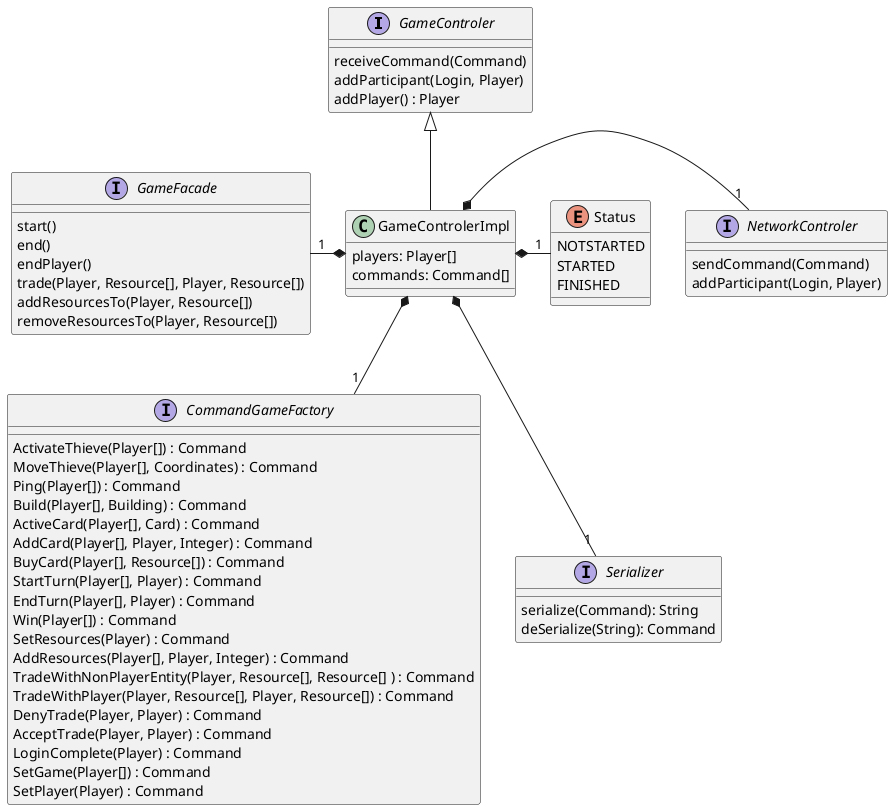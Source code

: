 @startuml
interface GameControler {
    receiveCommand(Command)
    addParticipant(Login, Player)
    addPlayer() : Player
}

class GameControlerImpl{
    players: Player[]
    commands: Command[]
}
interface CommandGameFactory {
	ActivateThieve(Player[]) : Command
	MoveThieve(Player[], Coordinates) : Command
	Ping(Player[]) : Command
	Build(Player[], Building) : Command
	ActiveCard(Player[], Card) : Command
	AddCard(Player[], Player, Integer) : Command
	BuyCard(Player[], Resource[]) : Command
	StartTurn(Player[], Player) : Command
	EndTurn(Player[], Player) : Command
	Win(Player[]) : Command
	SetResources(Player) : Command
	AddResources(Player[], Player, Integer) : Command
	TradeWithNonPlayerEntity(Player, Resource[], Resource[] ) : Command
	TradeWithPlayer(Player, Resource[], Player, Resource[]) : Command
	DenyTrade(Player, Player) : Command
	AcceptTrade(Player, Player) : Command
	LoginComplete(Player) : Command
	SetGame(Player[]) : Command
	SetPlayer(Player) : Command
}
interface Serializer {
    serialize(Command): String
    deSerialize(String): Command
}
interface NetworkControler {
	sendCommand(Command)
	addParticipant(Login, Player)
}

interface GameFacade {
	start()
	end()
	endPlayer()
	trade(Player, Resource[], Player, Resource[])
	addResourcesTo(Player, Resource[])
	removeResourcesTo(Player, Resource[])
}

Enum Status{
	NOTSTARTED
	STARTED
	FINISHED
}

GameControler <|-down- GameControlerImpl
GameControlerImpl *-down- "1" CommandGameFactory
GameControlerImpl *-right- "1" NetworkControler
GameControlerImpl *-left- "1" GameFacade
GameControlerImpl *-down- "1" Serializer
GameControlerImpl *-right- "1" Status
            
            
@enduml